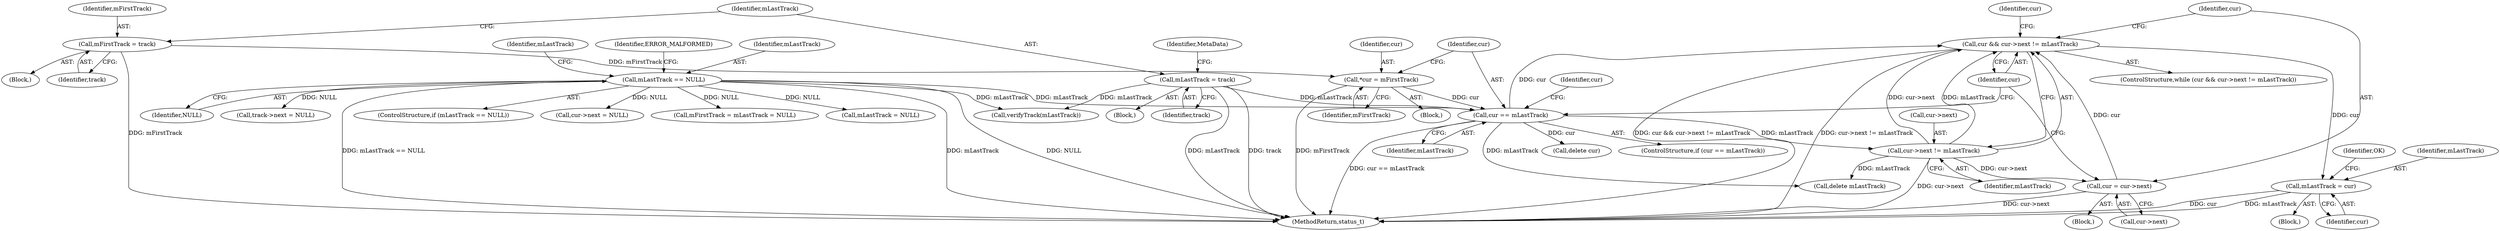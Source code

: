 digraph "0_Android_8a3a2f6ea7defe1a81bb32b3c9f3537f84749b9d@pointer" {
"1000706" [label="(Call,mLastTrack = cur)"];
"1000683" [label="(Call,cur && cur->next != mLastTrack)"];
"1000669" [label="(Call,cur == mLastTrack)"];
"1000665" [label="(Call,*cur = mFirstTrack)"];
"1000569" [label="(Call,mFirstTrack = track)"];
"1000516" [label="(Call,mLastTrack == NULL)"];
"1000572" [label="(Call,mLastTrack = track)"];
"1000691" [label="(Call,cur = cur->next)"];
"1000685" [label="(Call,cur->next != mLastTrack)"];
"1000573" [label="(Identifier,mLastTrack)"];
"1000554" [label="(Call,track->next = NULL)"];
"1000539" [label="(Block,)"];
"1000575" [label="(Identifier,MetaData)"];
"1000516" [label="(Call,mLastTrack == NULL)"];
"1000706" [label="(Call,mLastTrack = cur)"];
"1000686" [label="(Call,cur->next)"];
"1000665" [label="(Call,*cur = mFirstTrack)"];
"1000690" [label="(Block,)"];
"1000683" [label="(Call,cur && cur->next != mLastTrack)"];
"1000689" [label="(Identifier,mLastTrack)"];
"1000697" [label="(Identifier,cur)"];
"1000682" [label="(ControlStructure,while (cur && cur->next != mLastTrack))"];
"1000671" [label="(Identifier,mLastTrack)"];
"1000666" [label="(Identifier,cur)"];
"1000570" [label="(Identifier,mFirstTrack)"];
"1000673" [label="(Call,delete cur)"];
"1000684" [label="(Identifier,cur)"];
"1000693" [label="(Call,cur->next)"];
"1000569" [label="(Call,mFirstTrack = track)"];
"1000515" [label="(ControlStructure,if (mLastTrack == NULL))"];
"1000668" [label="(ControlStructure,if (cur == mLastTrack))"];
"1000667" [label="(Identifier,mFirstTrack)"];
"1000714" [label="(Call,verifyTrack(mLastTrack))"];
"1000691" [label="(Call,cur = cur->next)"];
"1000708" [label="(Identifier,cur)"];
"1000685" [label="(Call,cur->next != mLastTrack)"];
"1000572" [label="(Call,mLastTrack = track)"];
"1000699" [label="(Call,cur->next = NULL)"];
"1000669" [label="(Call,cur == mLastTrack)"];
"1000692" [label="(Identifier,cur)"];
"1000675" [label="(Call,mFirstTrack = mLastTrack = NULL)"];
"1000663" [label="(Block,)"];
"1000520" [label="(Identifier,ERROR_MALFORMED)"];
"1000674" [label="(Identifier,cur)"];
"1000681" [label="(Block,)"];
"1000670" [label="(Identifier,cur)"];
"1000517" [label="(Identifier,mLastTrack)"];
"1000677" [label="(Call,mLastTrack = NULL)"];
"1000710" [label="(Identifier,OK)"];
"1000707" [label="(Identifier,mLastTrack)"];
"1000574" [label="(Identifier,track)"];
"1000518" [label="(Identifier,NULL)"];
"1000704" [label="(Call,delete mLastTrack)"];
"1000568" [label="(Block,)"];
"1000523" [label="(Identifier,mLastTrack)"];
"1000571" [label="(Identifier,track)"];
"1003903" [label="(MethodReturn,status_t)"];
"1000706" -> "1000681"  [label="AST: "];
"1000706" -> "1000708"  [label="CFG: "];
"1000707" -> "1000706"  [label="AST: "];
"1000708" -> "1000706"  [label="AST: "];
"1000710" -> "1000706"  [label="CFG: "];
"1000706" -> "1003903"  [label="DDG: cur"];
"1000706" -> "1003903"  [label="DDG: mLastTrack"];
"1000683" -> "1000706"  [label="DDG: cur"];
"1000683" -> "1000682"  [label="AST: "];
"1000683" -> "1000684"  [label="CFG: "];
"1000683" -> "1000685"  [label="CFG: "];
"1000684" -> "1000683"  [label="AST: "];
"1000685" -> "1000683"  [label="AST: "];
"1000692" -> "1000683"  [label="CFG: "];
"1000697" -> "1000683"  [label="CFG: "];
"1000683" -> "1003903"  [label="DDG: cur->next != mLastTrack"];
"1000683" -> "1003903"  [label="DDG: cur && cur->next != mLastTrack"];
"1000669" -> "1000683"  [label="DDG: cur"];
"1000691" -> "1000683"  [label="DDG: cur"];
"1000685" -> "1000683"  [label="DDG: cur->next"];
"1000685" -> "1000683"  [label="DDG: mLastTrack"];
"1000669" -> "1000668"  [label="AST: "];
"1000669" -> "1000671"  [label="CFG: "];
"1000670" -> "1000669"  [label="AST: "];
"1000671" -> "1000669"  [label="AST: "];
"1000674" -> "1000669"  [label="CFG: "];
"1000684" -> "1000669"  [label="CFG: "];
"1000669" -> "1003903"  [label="DDG: cur == mLastTrack"];
"1000665" -> "1000669"  [label="DDG: cur"];
"1000516" -> "1000669"  [label="DDG: mLastTrack"];
"1000572" -> "1000669"  [label="DDG: mLastTrack"];
"1000669" -> "1000673"  [label="DDG: cur"];
"1000669" -> "1000685"  [label="DDG: mLastTrack"];
"1000669" -> "1000704"  [label="DDG: mLastTrack"];
"1000665" -> "1000663"  [label="AST: "];
"1000665" -> "1000667"  [label="CFG: "];
"1000666" -> "1000665"  [label="AST: "];
"1000667" -> "1000665"  [label="AST: "];
"1000670" -> "1000665"  [label="CFG: "];
"1000665" -> "1003903"  [label="DDG: mFirstTrack"];
"1000569" -> "1000665"  [label="DDG: mFirstTrack"];
"1000569" -> "1000568"  [label="AST: "];
"1000569" -> "1000571"  [label="CFG: "];
"1000570" -> "1000569"  [label="AST: "];
"1000571" -> "1000569"  [label="AST: "];
"1000573" -> "1000569"  [label="CFG: "];
"1000569" -> "1003903"  [label="DDG: mFirstTrack"];
"1000516" -> "1000515"  [label="AST: "];
"1000516" -> "1000518"  [label="CFG: "];
"1000517" -> "1000516"  [label="AST: "];
"1000518" -> "1000516"  [label="AST: "];
"1000520" -> "1000516"  [label="CFG: "];
"1000523" -> "1000516"  [label="CFG: "];
"1000516" -> "1003903"  [label="DDG: NULL"];
"1000516" -> "1003903"  [label="DDG: mLastTrack == NULL"];
"1000516" -> "1003903"  [label="DDG: mLastTrack"];
"1000516" -> "1000554"  [label="DDG: NULL"];
"1000516" -> "1000675"  [label="DDG: NULL"];
"1000516" -> "1000677"  [label="DDG: NULL"];
"1000516" -> "1000699"  [label="DDG: NULL"];
"1000516" -> "1000714"  [label="DDG: mLastTrack"];
"1000572" -> "1000539"  [label="AST: "];
"1000572" -> "1000574"  [label="CFG: "];
"1000573" -> "1000572"  [label="AST: "];
"1000574" -> "1000572"  [label="AST: "];
"1000575" -> "1000572"  [label="CFG: "];
"1000572" -> "1003903"  [label="DDG: track"];
"1000572" -> "1003903"  [label="DDG: mLastTrack"];
"1000572" -> "1000714"  [label="DDG: mLastTrack"];
"1000691" -> "1000690"  [label="AST: "];
"1000691" -> "1000693"  [label="CFG: "];
"1000692" -> "1000691"  [label="AST: "];
"1000693" -> "1000691"  [label="AST: "];
"1000684" -> "1000691"  [label="CFG: "];
"1000691" -> "1003903"  [label="DDG: cur->next"];
"1000685" -> "1000691"  [label="DDG: cur->next"];
"1000685" -> "1000689"  [label="CFG: "];
"1000686" -> "1000685"  [label="AST: "];
"1000689" -> "1000685"  [label="AST: "];
"1000685" -> "1003903"  [label="DDG: cur->next"];
"1000685" -> "1000704"  [label="DDG: mLastTrack"];
}
